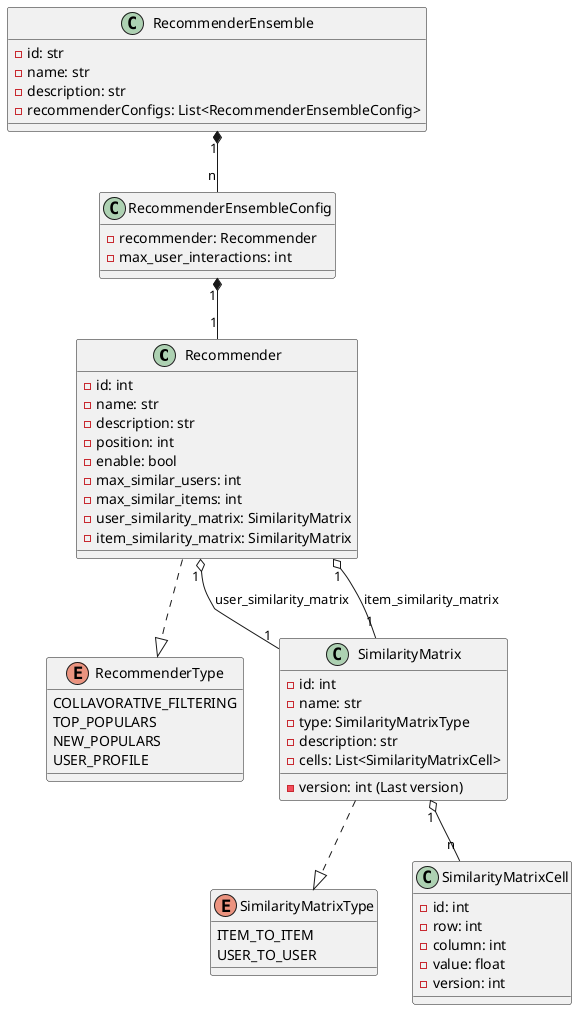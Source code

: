 @startuml
class Recommender {
    - id: int
    - name: str
    - description: str
    - position: int
    - enable: bool
    - max_similar_users: int
    - max_similar_items: int
    - user_similarity_matrix: SimilarityMatrix
    - item_similarity_matrix: SimilarityMatrix
}

enum RecommenderType {
    COLLAVORATIVE_FILTERING
    TOP_POPULARS
    NEW_POPULARS
    USER_PROFILE
}

Recommender ..|> RecommenderType

class SimilarityMatrix {
    - id: int
    - name: str
    - type: SimilarityMatrixType
    - description: str
    - version: int (Last version)
    - cells: List<SimilarityMatrixCell>
}


SimilarityMatrix ..|> SimilarityMatrixType

enum SimilarityMatrixType {
    ITEM_TO_ITEM
    USER_TO_USER
}

class SimilarityMatrixCell {
    - id: int
    - row: int
    - column: int
    - value: float
    - version: int
}

class RecommenderEnsemble {
    - id: str
    - name: str
    - description: str
    - recommenderConfigs: List<RecommenderEnsembleConfig>
}

class RecommenderEnsembleConfig {
    - recommender: Recommender
    - max_user_interactions: int
}

RecommenderEnsemble "1" *-- "n" RecommenderEnsembleConfig
RecommenderEnsembleConfig "1" *-- "1" Recommender


SimilarityMatrix "1" o-- "n" SimilarityMatrixCell

Recommender "1" o-- "1" SimilarityMatrix: user_similarity_matrix
Recommender "1" o-- "1" SimilarityMatrix: item_similarity_matrix
@enduml